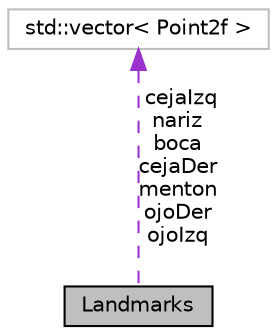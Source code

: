 digraph "Landmarks"
{
 // LATEX_PDF_SIZE
  edge [fontname="Helvetica",fontsize="10",labelfontname="Helvetica",labelfontsize="10"];
  node [fontname="Helvetica",fontsize="10",shape=record];
  Node1 [label="Landmarks",height=0.2,width=0.4,color="black", fillcolor="grey75", style="filled", fontcolor="black",tooltip="Estructura para almacenar los landmarks, discriminados segun rasgo facial."];
  Node2 -> Node1 [dir="back",color="darkorchid3",fontsize="10",style="dashed",label=" cejaIzq\nnariz\nboca\ncejaDer\nmenton\nojoDer\nojoIzq" ,fontname="Helvetica"];
  Node2 [label="std::vector\< Point2f \>",height=0.2,width=0.4,color="grey75", fillcolor="white", style="filled",tooltip=" "];
}
